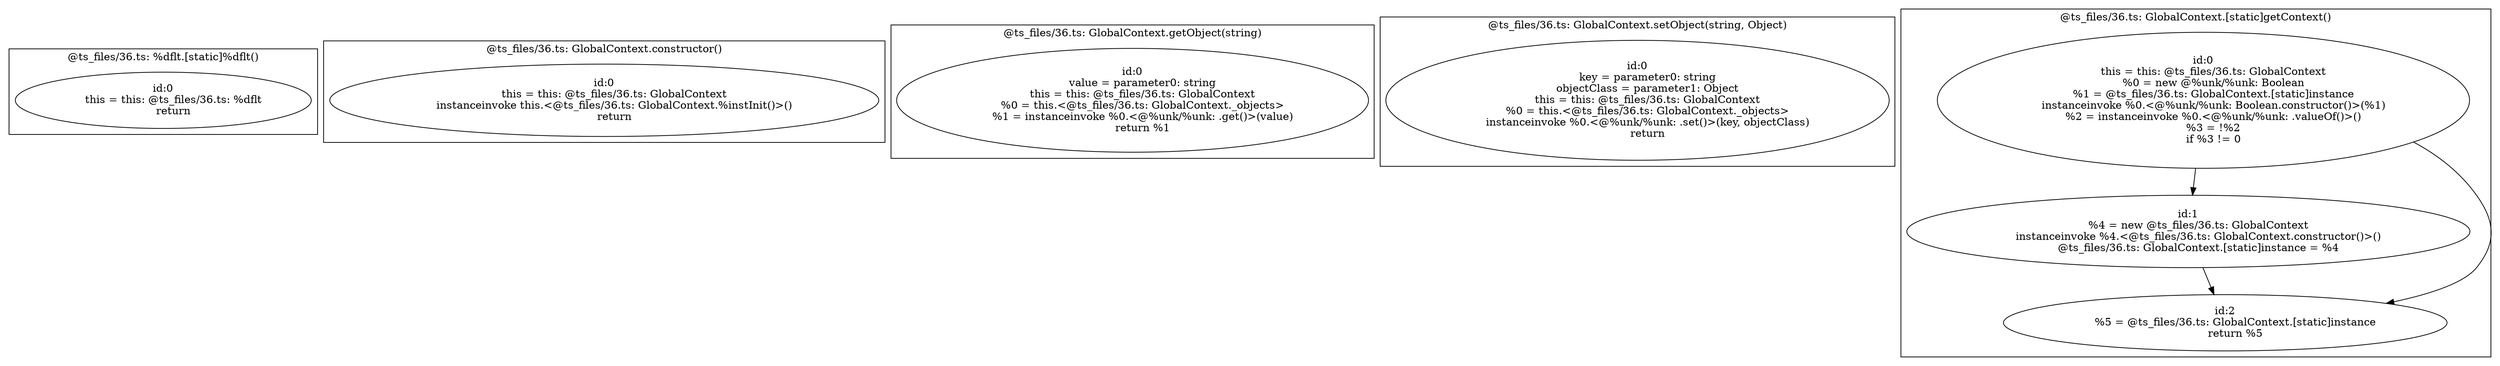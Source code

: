 digraph "36.ts" {
subgraph "cluster_@ts_files/36.ts: %dflt.[static]%dflt()" {
  label="@ts_files/36.ts: %dflt.[static]%dflt()";
  Node33250 [label="id:0
      this = this: @ts_files/36.ts: %dflt
      return"];
}
subgraph "cluster_@ts_files/36.ts: GlobalContext.constructor()" {
  label="@ts_files/36.ts: GlobalContext.constructor()";
  Node41230 [label="id:0
      this = this: @ts_files/36.ts: GlobalContext
      instanceinvoke this.<@ts_files/36.ts: GlobalContext.%instInit()>()
      return"];
}
subgraph "cluster_@ts_files/36.ts: GlobalContext.getObject(string)" {
  label="@ts_files/36.ts: GlobalContext.getObject(string)";
  Node44830 [label="id:0
      value = parameter0: string
      this = this: @ts_files/36.ts: GlobalContext
      %0 = this.<@ts_files/36.ts: GlobalContext._objects>
      %1 = instanceinvoke %0.<@%unk/%unk: .get()>(value)
      return %1"];
}
subgraph "cluster_@ts_files/36.ts: GlobalContext.setObject(string, Object)" {
  label="@ts_files/36.ts: GlobalContext.setObject(string, Object)";
  Node51700 [label="id:0
      key = parameter0: string
      objectClass = parameter1: Object
      this = this: @ts_files/36.ts: GlobalContext
      %0 = this.<@ts_files/36.ts: GlobalContext._objects>
      instanceinvoke %0.<@%unk/%unk: .set()>(key, objectClass)
      return"];
}
subgraph "cluster_@ts_files/36.ts: GlobalContext.[static]getContext()" {
  label="@ts_files/36.ts: GlobalContext.[static]getContext()";
  Node47940 [label="id:0
      this = this: @ts_files/36.ts: GlobalContext
      %0 = new @%unk/%unk: Boolean
      %1 = @ts_files/36.ts: GlobalContext.[static]instance
      instanceinvoke %0.<@%unk/%unk: Boolean.constructor()>(%1)
      %2 = instanceinvoke %0.<@%unk/%unk: .valueOf()>()
      %3 = !%2
      if %3 != 0"];
  Node47941 [label="id:1
      %4 = new @ts_files/36.ts: GlobalContext
      instanceinvoke %4.<@ts_files/36.ts: GlobalContext.constructor()>()
      @ts_files/36.ts: GlobalContext.[static]instance = %4"];
  Node47942 [label="id:2
      %5 = @ts_files/36.ts: GlobalContext.[static]instance
      return %5"];
  Node47940 -> Node47941;
  Node47940 -> Node47942;
  Node47941 -> Node47942;
}
}
